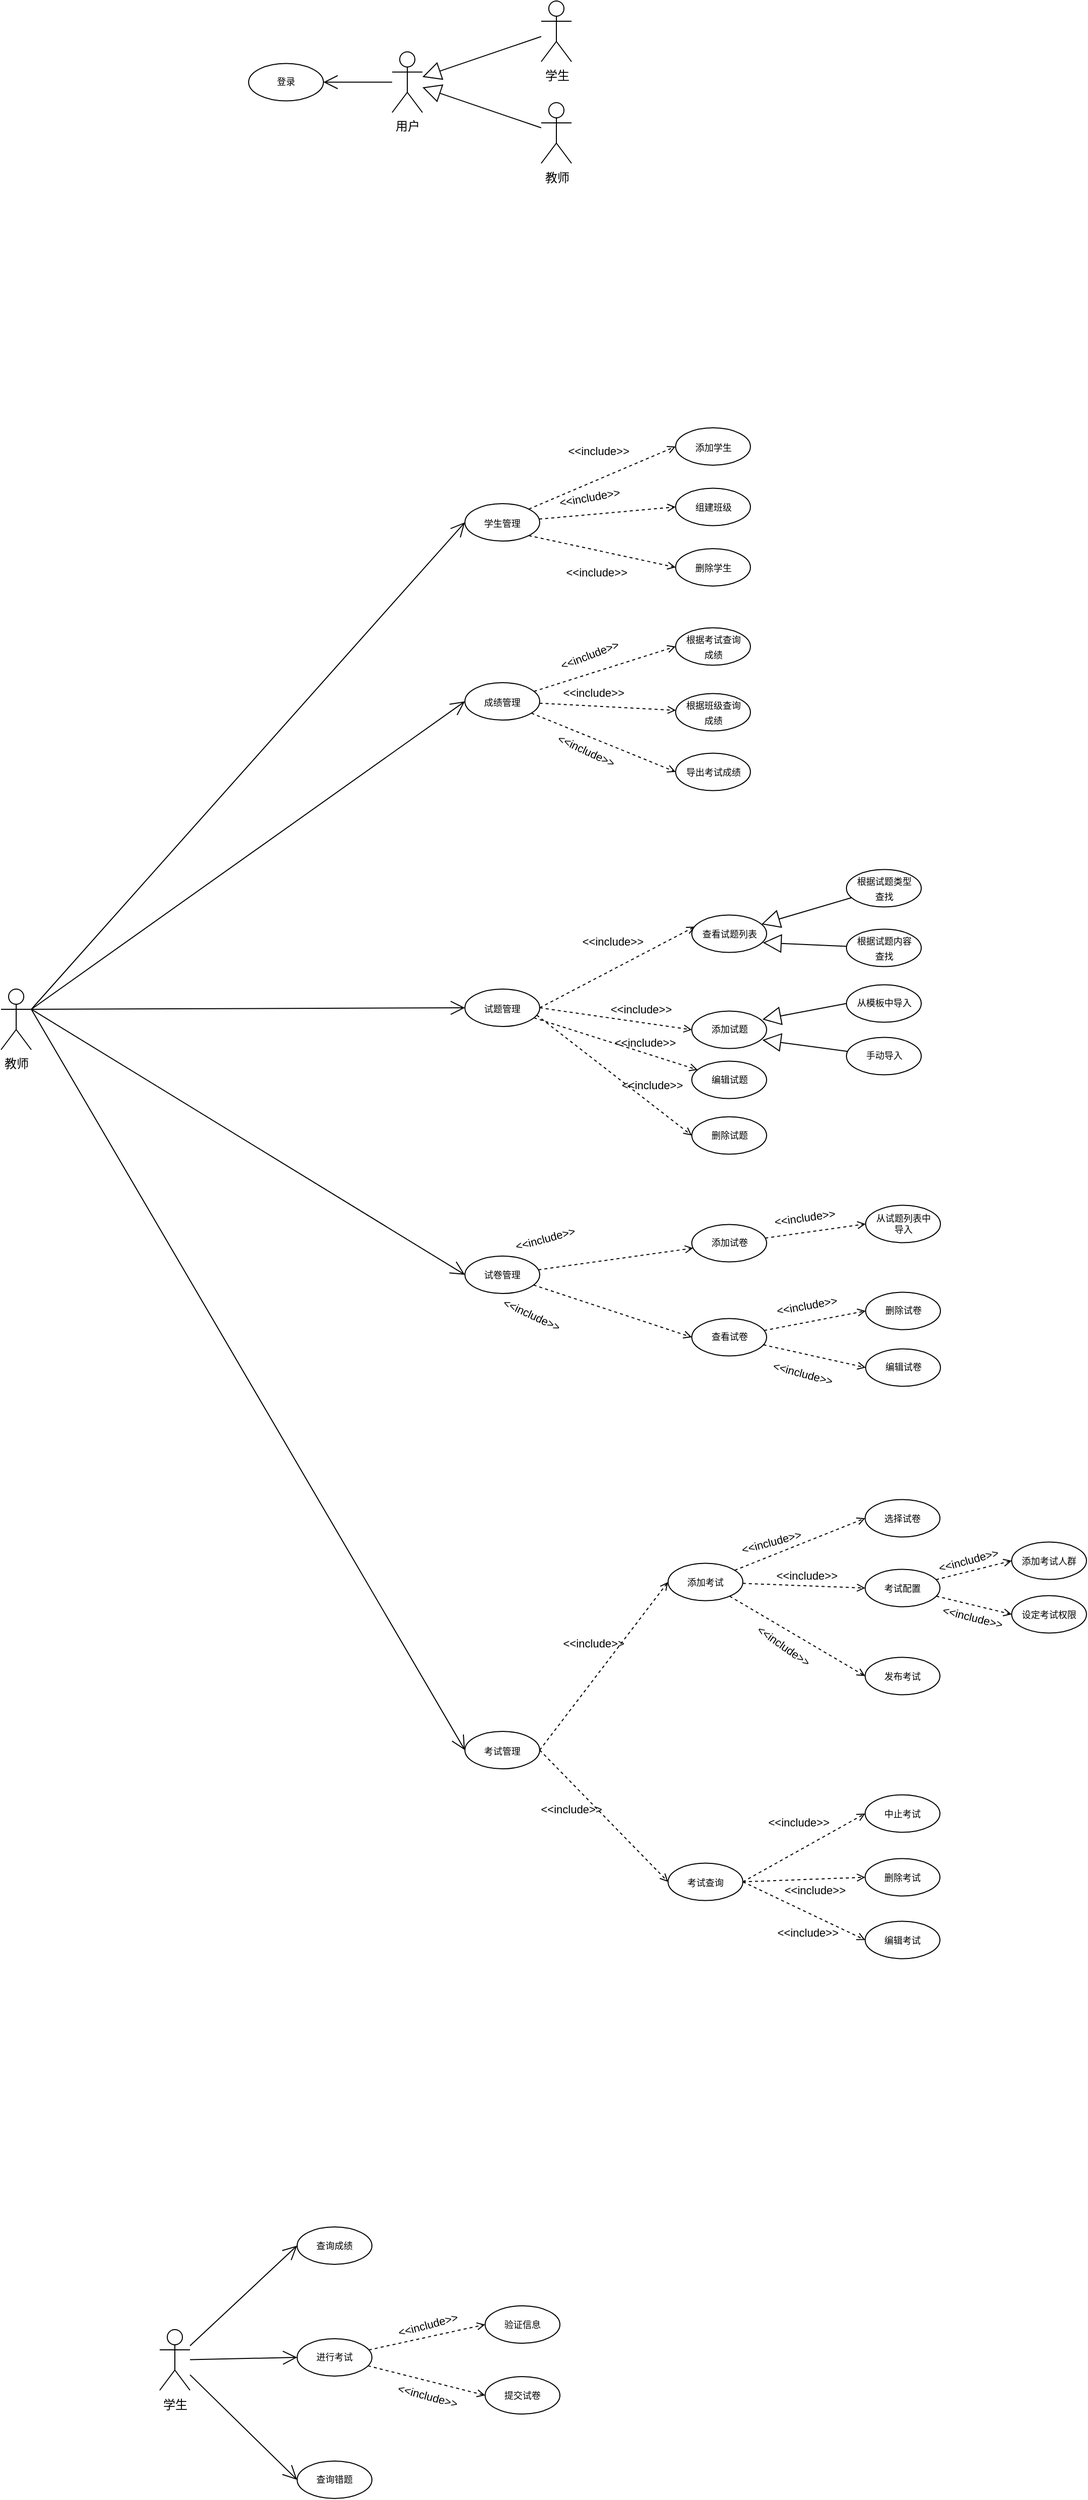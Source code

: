 <mxfile version="22.0.6" type="github">
  <diagram name="第 1 页" id="3lVjMvXGMsNSBRNJ-Gpm">
    <mxGraphModel dx="2740" dy="1375" grid="0" gridSize="10" guides="1" tooltips="1" connect="1" arrows="1" fold="1" page="0" pageScale="1" pageWidth="827" pageHeight="1169" math="0" shadow="0">
      <root>
        <mxCell id="0" />
        <mxCell id="1" parent="0" />
        <mxCell id="XecLKfTDn2Nf4i1a0BZ--1" value="学生" style="shape=umlActor;verticalLabelPosition=bottom;verticalAlign=top;html=1;" parent="1" vertex="1">
          <mxGeometry x="185.5" y="81" width="30" height="60" as="geometry" />
        </mxCell>
        <mxCell id="XSep4Ml_2Uc-vR1w3iuJ-2" style="rounded=0;orthogonalLoop=1;jettySize=auto;html=1;endArrow=open;endFill=1;endSize=12;" edge="1" parent="1" source="XecLKfTDn2Nf4i1a0BZ--3" target="XSep4Ml_2Uc-vR1w3iuJ-1">
          <mxGeometry relative="1" as="geometry" />
        </mxCell>
        <mxCell id="XecLKfTDn2Nf4i1a0BZ--3" value="用户" style="shape=umlActor;verticalLabelPosition=bottom;verticalAlign=top;html=1;" parent="1" vertex="1">
          <mxGeometry x="38" y="131.25" width="30" height="60" as="geometry" />
        </mxCell>
        <mxCell id="XecLKfTDn2Nf4i1a0BZ--4" value="教师" style="shape=umlActor;verticalLabelPosition=bottom;verticalAlign=top;html=1;" parent="1" vertex="1">
          <mxGeometry x="185.5" y="181.5" width="30" height="60" as="geometry" />
        </mxCell>
        <mxCell id="XSep4Ml_2Uc-vR1w3iuJ-48" style="edgeStyle=none;shape=connector;rounded=0;orthogonalLoop=1;jettySize=auto;html=1;entryX=0;entryY=0.5;entryDx=0;entryDy=0;labelBackgroundColor=default;strokeColor=default;align=center;verticalAlign=middle;fontFamily=Helvetica;fontSize=11;fontColor=default;endArrow=open;endFill=1;endSize=12;exitX=1;exitY=0.333;exitDx=0;exitDy=0;exitPerimeter=0;" edge="1" parent="1" source="XecLKfTDn2Nf4i1a0BZ--20" target="XSep4Ml_2Uc-vR1w3iuJ-47">
          <mxGeometry relative="1" as="geometry">
            <mxPoint x="-118" y="720" as="sourcePoint" />
          </mxGeometry>
        </mxCell>
        <mxCell id="XecLKfTDn2Nf4i1a0BZ--20" value="教师" style="shape=umlActor;verticalLabelPosition=bottom;verticalAlign=top;html=1;" parent="1" vertex="1">
          <mxGeometry x="-349" y="1058" width="30" height="60" as="geometry" />
        </mxCell>
        <mxCell id="XecLKfTDn2Nf4i1a0BZ--22" value="" style="endArrow=open;endFill=1;endSize=12;html=1;rounded=0;exitX=1;exitY=0.333;exitDx=0;exitDy=0;exitPerimeter=0;entryX=0;entryY=0.5;entryDx=0;entryDy=0;" parent="1" source="XecLKfTDn2Nf4i1a0BZ--20" target="XSep4Ml_2Uc-vR1w3iuJ-50" edge="1">
          <mxGeometry width="160" relative="1" as="geometry">
            <mxPoint x="78" y="589" as="sourcePoint" />
            <mxPoint x="110.0" y="465" as="targetPoint" />
          </mxGeometry>
        </mxCell>
        <mxCell id="XSep4Ml_2Uc-vR1w3iuJ-80" style="edgeStyle=none;shape=connector;rounded=0;orthogonalLoop=1;jettySize=auto;html=1;entryX=0;entryY=0.5;entryDx=0;entryDy=0;dashed=1;labelBackgroundColor=none;strokeColor=default;align=center;verticalAlign=bottom;fontFamily=Helvetica;fontSize=11;fontColor=default;endArrow=open;endFill=0;" edge="1" parent="1" source="XecLKfTDn2Nf4i1a0BZ--24" target="XSep4Ml_2Uc-vR1w3iuJ-35">
          <mxGeometry relative="1" as="geometry" />
        </mxCell>
        <mxCell id="XecLKfTDn2Nf4i1a0BZ--24" value="&lt;font style=&quot;font-size: 9px;&quot;&gt;学生管理&lt;/font&gt;" style="ellipse;whiteSpace=wrap;html=1;" parent="1" vertex="1">
          <mxGeometry x="110" y="578" width="74" height="37" as="geometry" />
        </mxCell>
        <mxCell id="XSep4Ml_2Uc-vR1w3iuJ-29" style="edgeStyle=none;shape=connector;rounded=0;orthogonalLoop=1;jettySize=auto;html=1;entryX=0;entryY=0.5;entryDx=0;entryDy=0;dashed=1;labelBackgroundColor=none;strokeColor=default;align=center;verticalAlign=bottom;fontFamily=Helvetica;fontSize=11;fontColor=default;endArrow=open;endFill=0;" edge="1" parent="1" source="XecLKfTDn2Nf4i1a0BZ--26" target="XecLKfTDn2Nf4i1a0BZ--45">
          <mxGeometry relative="1" as="geometry" />
        </mxCell>
        <mxCell id="XSep4Ml_2Uc-vR1w3iuJ-30" style="edgeStyle=none;shape=connector;rounded=0;orthogonalLoop=1;jettySize=auto;html=1;dashed=1;labelBackgroundColor=none;strokeColor=default;align=center;verticalAlign=bottom;fontFamily=Helvetica;fontSize=11;fontColor=default;endArrow=open;endFill=0;" edge="1" parent="1" source="XecLKfTDn2Nf4i1a0BZ--26" target="XecLKfTDn2Nf4i1a0BZ--46">
          <mxGeometry relative="1" as="geometry" />
        </mxCell>
        <mxCell id="XSep4Ml_2Uc-vR1w3iuJ-31" style="edgeStyle=none;shape=connector;rounded=0;orthogonalLoop=1;jettySize=auto;html=1;entryX=0;entryY=0.5;entryDx=0;entryDy=0;dashed=1;labelBackgroundColor=none;strokeColor=default;align=center;verticalAlign=bottom;fontFamily=Helvetica;fontSize=11;fontColor=default;endArrow=open;endFill=0;" edge="1" parent="1" source="XecLKfTDn2Nf4i1a0BZ--26" target="XecLKfTDn2Nf4i1a0BZ--49">
          <mxGeometry relative="1" as="geometry" />
        </mxCell>
        <mxCell id="XecLKfTDn2Nf4i1a0BZ--26" value="&lt;font style=&quot;font-size: 9px;&quot;&gt;成绩管理&lt;/font&gt;" style="ellipse;whiteSpace=wrap;html=1;" parent="1" vertex="1">
          <mxGeometry x="110" y="755" width="74" height="37" as="geometry" />
        </mxCell>
        <mxCell id="XecLKfTDn2Nf4i1a0BZ--27" value="&lt;font style=&quot;font-size: 9px;&quot;&gt;试题管理&lt;/font&gt;" style="ellipse;whiteSpace=wrap;html=1;" parent="1" vertex="1">
          <mxGeometry x="110" y="1058" width="74" height="37" as="geometry" />
        </mxCell>
        <mxCell id="XecLKfTDn2Nf4i1a0BZ--28" value="" style="endArrow=open;endFill=1;endSize=12;html=1;rounded=0;exitX=1;exitY=0.333;exitDx=0;exitDy=0;exitPerimeter=0;entryX=0;entryY=0.5;entryDx=0;entryDy=0;" parent="1" source="XecLKfTDn2Nf4i1a0BZ--20" target="XecLKfTDn2Nf4i1a0BZ--24" edge="1">
          <mxGeometry width="160" relative="1" as="geometry">
            <mxPoint x="36" y="582" as="sourcePoint" />
            <mxPoint x="124" y="552" as="targetPoint" />
          </mxGeometry>
        </mxCell>
        <mxCell id="XecLKfTDn2Nf4i1a0BZ--29" value="" style="endArrow=open;endFill=1;endSize=12;html=1;rounded=0;exitX=1;exitY=0.333;exitDx=0;exitDy=0;exitPerimeter=0;entryX=0;entryY=0.5;entryDx=0;entryDy=0;" parent="1" source="XecLKfTDn2Nf4i1a0BZ--20" target="XecLKfTDn2Nf4i1a0BZ--26" edge="1">
          <mxGeometry width="160" relative="1" as="geometry">
            <mxPoint x="36" y="582" as="sourcePoint" />
            <mxPoint x="124" y="607" as="targetPoint" />
          </mxGeometry>
        </mxCell>
        <mxCell id="XecLKfTDn2Nf4i1a0BZ--30" value="" style="endArrow=open;endFill=1;endSize=12;html=1;rounded=0;exitX=1;exitY=0.333;exitDx=0;exitDy=0;exitPerimeter=0;entryX=0;entryY=0.5;entryDx=0;entryDy=0;" parent="1" source="XecLKfTDn2Nf4i1a0BZ--20" target="XecLKfTDn2Nf4i1a0BZ--27" edge="1">
          <mxGeometry width="160" relative="1" as="geometry">
            <mxPoint x="36" y="582" as="sourcePoint" />
            <mxPoint x="124" y="662" as="targetPoint" />
          </mxGeometry>
        </mxCell>
        <mxCell id="XecLKfTDn2Nf4i1a0BZ--40" value="&lt;font style=&quot;font-size: 9px;&quot;&gt;添加学生&lt;/font&gt;" style="ellipse;whiteSpace=wrap;html=1;" parent="1" vertex="1">
          <mxGeometry x="318.5" y="503" width="74" height="37" as="geometry" />
        </mxCell>
        <mxCell id="XecLKfTDn2Nf4i1a0BZ--42" value="&lt;font style=&quot;font-size: 9px;&quot;&gt;删除学生&lt;/font&gt;" style="ellipse;whiteSpace=wrap;html=1;" parent="1" vertex="1">
          <mxGeometry x="318.5" y="622.5" width="74" height="37" as="geometry" />
        </mxCell>
        <mxCell id="XecLKfTDn2Nf4i1a0BZ--45" value="&lt;font style=&quot;font-size: 9px;&quot;&gt;根据考试查询&lt;br&gt;成绩&lt;/font&gt;" style="ellipse;whiteSpace=wrap;html=1;" parent="1" vertex="1">
          <mxGeometry x="318.5" y="700.75" width="74" height="37" as="geometry" />
        </mxCell>
        <mxCell id="XecLKfTDn2Nf4i1a0BZ--46" value="&lt;font style=&quot;font-size: 9px;&quot;&gt;根据班级查询&lt;br&gt;成绩&lt;/font&gt;" style="ellipse;whiteSpace=wrap;html=1;" parent="1" vertex="1">
          <mxGeometry x="318.5" y="765.75" width="74" height="37" as="geometry" />
        </mxCell>
        <mxCell id="XecLKfTDn2Nf4i1a0BZ--49" value="&lt;font style=&quot;font-size: 9px;&quot;&gt;导出考试成绩&lt;/font&gt;" style="ellipse;whiteSpace=wrap;html=1;" parent="1" vertex="1">
          <mxGeometry x="318.5" y="824.75" width="74" height="37" as="geometry" />
        </mxCell>
        <mxCell id="XecLKfTDn2Nf4i1a0BZ--54" style="edgeStyle=orthogonalEdgeStyle;rounded=0;orthogonalLoop=1;jettySize=auto;html=1;exitX=0.5;exitY=1;exitDx=0;exitDy=0;" parent="1" edge="1">
          <mxGeometry relative="1" as="geometry">
            <mxPoint x="388.5" y="962.25" as="sourcePoint" />
            <mxPoint x="388.5" y="962.25" as="targetPoint" />
          </mxGeometry>
        </mxCell>
        <mxCell id="XecLKfTDn2Nf4i1a0BZ--55" value="&lt;font style=&quot;font-size: 9px;&quot;&gt;查看试题列表&lt;/font&gt;" style="ellipse;whiteSpace=wrap;html=1;" parent="1" vertex="1">
          <mxGeometry x="334.5" y="984.75" width="74" height="37" as="geometry" />
        </mxCell>
        <mxCell id="XecLKfTDn2Nf4i1a0BZ--56" value="&lt;font style=&quot;font-size: 9px;&quot;&gt;添加试题&lt;/font&gt;" style="ellipse;whiteSpace=wrap;html=1;fontSize=9;" parent="1" vertex="1">
          <mxGeometry x="334.5" y="1079.75" width="74" height="37" as="geometry" />
        </mxCell>
        <mxCell id="XecLKfTDn2Nf4i1a0BZ--67" value="编辑试题" style="ellipse;whiteSpace=wrap;html=1;fontSize=9;" parent="1" vertex="1">
          <mxGeometry x="334.5" y="1129.25" width="74" height="37" as="geometry" />
        </mxCell>
        <mxCell id="XecLKfTDn2Nf4i1a0BZ--71" style="rounded=0;orthogonalLoop=1;jettySize=auto;html=1;entryX=0.944;entryY=0.223;entryDx=0;entryDy=0;strokeColor=default;endArrow=block;endSize=16;endFill=0;exitX=0;exitY=0.5;exitDx=0;exitDy=0;entryPerimeter=0;" parent="1" source="XecLKfTDn2Nf4i1a0BZ--69" target="XecLKfTDn2Nf4i1a0BZ--56" edge="1">
          <mxGeometry relative="1" as="geometry">
            <mxPoint x="504.5" y="1071.75" as="sourcePoint" />
          </mxGeometry>
        </mxCell>
        <mxCell id="XecLKfTDn2Nf4i1a0BZ--69" value="&lt;font style=&quot;font-size: 9px;&quot;&gt;从模板中导入&lt;br&gt;&lt;/font&gt;" style="ellipse;whiteSpace=wrap;html=1;fontSize=9;" parent="1" vertex="1">
          <mxGeometry x="487.5" y="1053.75" width="74" height="37" as="geometry" />
        </mxCell>
        <mxCell id="XecLKfTDn2Nf4i1a0BZ--72" style="rounded=0;orthogonalLoop=1;jettySize=auto;html=1;entryX=0.944;entryY=0.772;entryDx=0;entryDy=0;endArrow=block;endSize=16;endFill=0;entryPerimeter=0;" parent="1" source="XecLKfTDn2Nf4i1a0BZ--70" target="XecLKfTDn2Nf4i1a0BZ--56" edge="1">
          <mxGeometry relative="1" as="geometry" />
        </mxCell>
        <mxCell id="XecLKfTDn2Nf4i1a0BZ--70" value="&lt;font style=&quot;font-size: 9px;&quot;&gt;手动导入&lt;br&gt;&lt;/font&gt;" style="ellipse;whiteSpace=wrap;html=1;fontSize=9;" parent="1" vertex="1">
          <mxGeometry x="487.5" y="1105.75" width="74" height="37" as="geometry" />
        </mxCell>
        <mxCell id="XecLKfTDn2Nf4i1a0BZ--76" value="删除试题" style="ellipse;whiteSpace=wrap;html=1;fontSize=9;" parent="1" vertex="1">
          <mxGeometry x="334.5" y="1184.25" width="74" height="37" as="geometry" />
        </mxCell>
        <mxCell id="XecLKfTDn2Nf4i1a0BZ--84" style="edgeStyle=none;shape=connector;rounded=0;orthogonalLoop=1;jettySize=auto;html=1;entryX=0;entryY=0.5;entryDx=0;entryDy=0;labelBackgroundColor=default;strokeColor=default;align=center;verticalAlign=middle;fontFamily=Helvetica;fontSize=11;fontColor=default;endArrow=open;endFill=1;endSize=12;" parent="1" source="XecLKfTDn2Nf4i1a0BZ--80" target="XecLKfTDn2Nf4i1a0BZ--81" edge="1">
          <mxGeometry relative="1" as="geometry">
            <mxPoint x="-56.0" y="2275" as="targetPoint" />
          </mxGeometry>
        </mxCell>
        <mxCell id="XecLKfTDn2Nf4i1a0BZ--85" style="edgeStyle=none;shape=connector;rounded=0;orthogonalLoop=1;jettySize=auto;html=1;entryX=0;entryY=0.5;entryDx=0;entryDy=0;labelBackgroundColor=default;strokeColor=default;align=center;verticalAlign=middle;fontFamily=Helvetica;fontSize=11;fontColor=default;endArrow=open;endFill=1;endSize=12;" parent="1" source="XecLKfTDn2Nf4i1a0BZ--80" target="XecLKfTDn2Nf4i1a0BZ--82" edge="1">
          <mxGeometry relative="1" as="geometry" />
        </mxCell>
        <mxCell id="XecLKfTDn2Nf4i1a0BZ--86" style="edgeStyle=none;shape=connector;rounded=0;orthogonalLoop=1;jettySize=auto;html=1;entryX=0;entryY=0.5;entryDx=0;entryDy=0;labelBackgroundColor=default;strokeColor=default;align=center;verticalAlign=middle;fontFamily=Helvetica;fontSize=11;fontColor=default;endArrow=open;endFill=1;endSize=12;" parent="1" source="XecLKfTDn2Nf4i1a0BZ--80" target="XecLKfTDn2Nf4i1a0BZ--83" edge="1">
          <mxGeometry relative="1" as="geometry" />
        </mxCell>
        <mxCell id="XecLKfTDn2Nf4i1a0BZ--80" value="学生" style="shape=umlActor;verticalLabelPosition=bottom;verticalAlign=top;html=1;" parent="1" vertex="1">
          <mxGeometry x="-192" y="2383.5" width="30" height="60" as="geometry" />
        </mxCell>
        <mxCell id="XecLKfTDn2Nf4i1a0BZ--81" value="查询成绩" style="ellipse;whiteSpace=wrap;html=1;fontSize=9;" parent="1" vertex="1">
          <mxGeometry x="-56" y="2282" width="74" height="37" as="geometry" />
        </mxCell>
        <mxCell id="XSep4Ml_2Uc-vR1w3iuJ-20" style="edgeStyle=none;shape=connector;rounded=0;orthogonalLoop=1;jettySize=auto;html=1;entryX=0;entryY=0.5;entryDx=0;entryDy=0;dashed=1;labelBackgroundColor=none;strokeColor=default;align=center;verticalAlign=bottom;fontFamily=Helvetica;fontSize=11;fontColor=default;endArrow=open;endFill=0;" edge="1" parent="1" source="XecLKfTDn2Nf4i1a0BZ--82" target="XSep4Ml_2Uc-vR1w3iuJ-19">
          <mxGeometry relative="1" as="geometry" />
        </mxCell>
        <mxCell id="XSep4Ml_2Uc-vR1w3iuJ-23" style="edgeStyle=none;shape=connector;rounded=0;orthogonalLoop=1;jettySize=auto;html=1;entryX=0;entryY=0.5;entryDx=0;entryDy=0;dashed=1;labelBackgroundColor=none;strokeColor=default;align=center;verticalAlign=bottom;fontFamily=Helvetica;fontSize=11;fontColor=default;endArrow=open;endFill=0;" edge="1" parent="1" source="XecLKfTDn2Nf4i1a0BZ--82" target="XSep4Ml_2Uc-vR1w3iuJ-22">
          <mxGeometry relative="1" as="geometry" />
        </mxCell>
        <mxCell id="XecLKfTDn2Nf4i1a0BZ--82" value="进行考试" style="ellipse;whiteSpace=wrap;html=1;fontSize=9;" parent="1" vertex="1">
          <mxGeometry x="-56" y="2392.5" width="74" height="37" as="geometry" />
        </mxCell>
        <mxCell id="XecLKfTDn2Nf4i1a0BZ--83" value="查询错题" style="ellipse;whiteSpace=wrap;html=1;fontSize=9;" parent="1" vertex="1">
          <mxGeometry x="-56" y="2513.5" width="74" height="37" as="geometry" />
        </mxCell>
        <mxCell id="XSep4Ml_2Uc-vR1w3iuJ-1" value="登录" style="ellipse;whiteSpace=wrap;html=1;fontSize=9;" vertex="1" parent="1">
          <mxGeometry x="-104" y="142.75" width="74" height="37" as="geometry" />
        </mxCell>
        <mxCell id="XSep4Ml_2Uc-vR1w3iuJ-10" value="&amp;lt;&amp;lt;include&amp;gt;&amp;gt;" style="html=1;verticalAlign=bottom;labelBackgroundColor=none;endArrow=open;endFill=0;dashed=1;rounded=0;exitX=1;exitY=0;exitDx=0;exitDy=0;entryX=0;entryY=0.5;entryDx=0;entryDy=0;" edge="1" parent="1" source="XecLKfTDn2Nf4i1a0BZ--24" target="XecLKfTDn2Nf4i1a0BZ--40">
          <mxGeometry x="0.044" y="17" width="160" relative="1" as="geometry">
            <mxPoint x="194" y="475" as="sourcePoint" />
            <mxPoint x="290" y="442" as="targetPoint" />
            <mxPoint as="offset" />
          </mxGeometry>
        </mxCell>
        <mxCell id="XSep4Ml_2Uc-vR1w3iuJ-11" value="&amp;lt;&amp;lt;include&amp;gt;&amp;gt;" style="html=1;verticalAlign=bottom;labelBackgroundColor=none;endArrow=open;endFill=0;dashed=1;rounded=0;entryX=0;entryY=0.5;entryDx=0;entryDy=0;exitX=1;exitY=1;exitDx=0;exitDy=0;" edge="1" parent="1" source="XecLKfTDn2Nf4i1a0BZ--24" target="XecLKfTDn2Nf4i1a0BZ--42">
          <mxGeometry x="0.004" y="-30" width="160" relative="1" as="geometry">
            <mxPoint x="176" y="602" as="sourcePoint" />
            <mxPoint x="288" y="571" as="targetPoint" />
            <mxPoint as="offset" />
          </mxGeometry>
        </mxCell>
        <mxCell id="XSep4Ml_2Uc-vR1w3iuJ-15" value="&amp;lt;&amp;lt;include&amp;gt;&amp;gt;" style="html=1;verticalAlign=bottom;labelBackgroundColor=none;endArrow=open;endFill=0;dashed=1;rounded=0;exitX=1;exitY=0.5;exitDx=0;exitDy=0;entryX=0.041;entryY=0.312;entryDx=0;entryDy=0;entryPerimeter=0;" edge="1" parent="1" source="XecLKfTDn2Nf4i1a0BZ--27" target="XecLKfTDn2Nf4i1a0BZ--55">
          <mxGeometry x="0.044" y="17" width="160" relative="1" as="geometry">
            <mxPoint x="182" y="681" as="sourcePoint" />
            <mxPoint x="286" y="658" as="targetPoint" />
            <mxPoint as="offset" />
          </mxGeometry>
        </mxCell>
        <mxCell id="XSep4Ml_2Uc-vR1w3iuJ-16" value="&amp;lt;&amp;lt;include&amp;gt;&amp;gt;" style="html=1;verticalAlign=bottom;labelBackgroundColor=none;endArrow=open;endFill=0;dashed=1;rounded=0;entryX=0;entryY=0.5;entryDx=0;entryDy=0;exitX=1;exitY=0.5;exitDx=0;exitDy=0;" edge="1" parent="1" source="XecLKfTDn2Nf4i1a0BZ--27" target="XecLKfTDn2Nf4i1a0BZ--56">
          <mxGeometry x="0.319" y="4" width="160" relative="1" as="geometry">
            <mxPoint x="148" y="1071" as="sourcePoint" />
            <mxPoint x="291" y="995" as="targetPoint" />
            <mxPoint as="offset" />
          </mxGeometry>
        </mxCell>
        <mxCell id="XSep4Ml_2Uc-vR1w3iuJ-17" value="&amp;lt;&amp;lt;include&amp;gt;&amp;gt;" style="html=1;verticalAlign=bottom;labelBackgroundColor=none;endArrow=open;endFill=0;dashed=1;rounded=0;" edge="1" parent="1" source="XecLKfTDn2Nf4i1a0BZ--27" target="XecLKfTDn2Nf4i1a0BZ--67">
          <mxGeometry x="0.347" y="1" width="160" relative="1" as="geometry">
            <mxPoint x="164" y="1087" as="sourcePoint" />
            <mxPoint x="288" y="1061" as="targetPoint" />
            <mxPoint as="offset" />
          </mxGeometry>
        </mxCell>
        <mxCell id="XSep4Ml_2Uc-vR1w3iuJ-18" value="&amp;lt;&amp;lt;include&amp;gt;&amp;gt;" style="html=1;verticalAlign=bottom;labelBackgroundColor=none;endArrow=open;endFill=0;dashed=1;rounded=0;exitX=0.96;exitY=0.695;exitDx=0;exitDy=0;exitPerimeter=0;entryX=0;entryY=0.5;entryDx=0;entryDy=0;" edge="1" parent="1" source="XecLKfTDn2Nf4i1a0BZ--27" target="XecLKfTDn2Nf4i1a0BZ--76">
          <mxGeometry x="0.418" y="8" width="160" relative="1" as="geometry">
            <mxPoint x="163" y="1091" as="sourcePoint" />
            <mxPoint x="289" y="1106" as="targetPoint" />
            <mxPoint as="offset" />
          </mxGeometry>
        </mxCell>
        <mxCell id="XSep4Ml_2Uc-vR1w3iuJ-19" value="验证信息" style="ellipse;whiteSpace=wrap;html=1;fontSize=9;" vertex="1" parent="1">
          <mxGeometry x="130" y="2360" width="74" height="37" as="geometry" />
        </mxCell>
        <mxCell id="XSep4Ml_2Uc-vR1w3iuJ-21" value="&amp;lt;&amp;lt;include&amp;gt;&amp;gt;" style="text;html=1;align=center;verticalAlign=middle;resizable=0;points=[[0.56,0.88,0,0,0]];autosize=1;strokeColor=none;fillColor=none;fontSize=11;fontFamily=Helvetica;fontColor=default;rotation=-15;" vertex="1" parent="1">
          <mxGeometry x="33" y="2366" width="79" height="25" as="geometry" />
        </mxCell>
        <mxCell id="XSep4Ml_2Uc-vR1w3iuJ-22" value="提交试卷" style="ellipse;whiteSpace=wrap;html=1;fontSize=9;" vertex="1" parent="1">
          <mxGeometry x="130" y="2430" width="74" height="37" as="geometry" />
        </mxCell>
        <mxCell id="XSep4Ml_2Uc-vR1w3iuJ-24" value="&amp;lt;&amp;lt;include&amp;gt;&amp;gt;" style="text;html=1;align=center;verticalAlign=middle;resizable=0;points=[[0.56,0.88,0,0,0]];autosize=1;strokeColor=none;fillColor=none;fontSize=11;fontFamily=Helvetica;fontColor=default;rotation=15;" vertex="1" parent="1">
          <mxGeometry x="33" y="2436" width="79" height="25" as="geometry" />
        </mxCell>
        <mxCell id="XSep4Ml_2Uc-vR1w3iuJ-25" value="" style="endArrow=block;endSize=16;endFill=0;html=1;rounded=0;" edge="1" parent="1" source="XecLKfTDn2Nf4i1a0BZ--1" target="XecLKfTDn2Nf4i1a0BZ--3">
          <mxGeometry width="160" relative="1" as="geometry">
            <mxPoint x="166" y="93.25" as="sourcePoint" />
            <mxPoint x="178" y="213.25" as="targetPoint" />
          </mxGeometry>
        </mxCell>
        <mxCell id="XSep4Ml_2Uc-vR1w3iuJ-26" value="" style="endArrow=block;endSize=16;endFill=0;html=1;rounded=0;" edge="1" parent="1" source="XecLKfTDn2Nf4i1a0BZ--4" target="XecLKfTDn2Nf4i1a0BZ--3">
          <mxGeometry width="160" relative="1" as="geometry">
            <mxPoint x="199" y="124.25" as="sourcePoint" />
            <mxPoint x="78" y="166.25" as="targetPoint" />
          </mxGeometry>
        </mxCell>
        <mxCell id="XSep4Ml_2Uc-vR1w3iuJ-32" value="&amp;lt;&amp;lt;include&amp;gt;&amp;gt;" style="text;html=1;align=center;verticalAlign=middle;resizable=0;points=[[0.56,0.88,0,0,0]];autosize=1;strokeColor=none;fillColor=none;fontSize=11;fontFamily=Helvetica;fontColor=default;rotation=339;" vertex="1" parent="1">
          <mxGeometry x="193" y="715" width="79" height="25" as="geometry" />
        </mxCell>
        <mxCell id="XSep4Ml_2Uc-vR1w3iuJ-33" value="&amp;lt;&amp;lt;include&amp;gt;&amp;gt;" style="text;html=1;align=center;verticalAlign=middle;resizable=0;points=[[0.56,0.88,0,0,0]];autosize=1;strokeColor=none;fillColor=none;fontSize=11;fontFamily=Helvetica;fontColor=default;rotation=0;" vertex="1" parent="1">
          <mxGeometry x="197" y="752" width="79" height="25" as="geometry" />
        </mxCell>
        <mxCell id="XSep4Ml_2Uc-vR1w3iuJ-34" value="&amp;lt;&amp;lt;include&amp;gt;&amp;gt;" style="text;html=1;align=center;verticalAlign=middle;resizable=0;points=[[0.56,0.88,0,0,0]];autosize=1;strokeColor=none;fillColor=none;fontSize=11;fontFamily=Helvetica;fontColor=default;rotation=25;" vertex="1" parent="1">
          <mxGeometry x="190" y="809" width="79" height="25" as="geometry" />
        </mxCell>
        <mxCell id="XSep4Ml_2Uc-vR1w3iuJ-35" value="&lt;font style=&quot;font-size: 9px;&quot;&gt;组建班级&lt;/font&gt;" style="ellipse;whiteSpace=wrap;html=1;" vertex="1" parent="1">
          <mxGeometry x="318.5" y="562.75" width="74" height="37" as="geometry" />
        </mxCell>
        <mxCell id="XSep4Ml_2Uc-vR1w3iuJ-64" value="" style="edgeStyle=none;shape=connector;rounded=0;orthogonalLoop=1;jettySize=auto;html=1;dashed=1;labelBackgroundColor=none;strokeColor=default;align=center;verticalAlign=bottom;fontFamily=Helvetica;fontSize=11;fontColor=default;endArrow=open;endFill=0;" edge="1" parent="1" source="XSep4Ml_2Uc-vR1w3iuJ-47" target="XSep4Ml_2Uc-vR1w3iuJ-63">
          <mxGeometry relative="1" as="geometry" />
        </mxCell>
        <mxCell id="XSep4Ml_2Uc-vR1w3iuJ-67" style="edgeStyle=none;shape=connector;rounded=0;orthogonalLoop=1;jettySize=auto;html=1;entryX=0;entryY=0.5;entryDx=0;entryDy=0;dashed=1;labelBackgroundColor=none;strokeColor=default;align=center;verticalAlign=bottom;fontFamily=Helvetica;fontSize=11;fontColor=default;endArrow=open;endFill=0;" edge="1" parent="1" source="XSep4Ml_2Uc-vR1w3iuJ-47" target="XSep4Ml_2Uc-vR1w3iuJ-66">
          <mxGeometry relative="1" as="geometry" />
        </mxCell>
        <mxCell id="XSep4Ml_2Uc-vR1w3iuJ-47" value="试卷管理" style="ellipse;whiteSpace=wrap;html=1;fontSize=9;" vertex="1" parent="1">
          <mxGeometry x="110" y="1322" width="74" height="37" as="geometry" />
        </mxCell>
        <mxCell id="XSep4Ml_2Uc-vR1w3iuJ-50" value="&lt;font style=&quot;font-size: 9px;&quot;&gt;考试管理&lt;/font&gt;" style="ellipse;whiteSpace=wrap;html=1;" vertex="1" parent="1">
          <mxGeometry x="110" y="1792" width="74" height="37" as="geometry" />
        </mxCell>
        <mxCell id="XSep4Ml_2Uc-vR1w3iuJ-51" style="edgeStyle=none;shape=connector;rounded=0;orthogonalLoop=1;jettySize=auto;html=1;entryX=0;entryY=0.5;entryDx=0;entryDy=0;dashed=1;labelBackgroundColor=none;strokeColor=default;align=center;verticalAlign=bottom;fontFamily=Helvetica;fontSize=11;fontColor=default;endArrow=open;endFill=0;" edge="1" parent="1" source="XSep4Ml_2Uc-vR1w3iuJ-52" target="XSep4Ml_2Uc-vR1w3iuJ-62">
          <mxGeometry relative="1" as="geometry" />
        </mxCell>
        <mxCell id="XSep4Ml_2Uc-vR1w3iuJ-92" style="edgeStyle=none;shape=connector;rounded=0;orthogonalLoop=1;jettySize=auto;html=1;entryX=0;entryY=0.5;entryDx=0;entryDy=0;dashed=1;labelBackgroundColor=none;strokeColor=default;align=center;verticalAlign=bottom;fontFamily=Helvetica;fontSize=11;fontColor=default;endArrow=open;endFill=0;" edge="1" parent="1" source="XSep4Ml_2Uc-vR1w3iuJ-52" target="XSep4Ml_2Uc-vR1w3iuJ-91">
          <mxGeometry relative="1" as="geometry" />
        </mxCell>
        <mxCell id="XSep4Ml_2Uc-vR1w3iuJ-106" style="edgeStyle=none;shape=connector;rounded=0;orthogonalLoop=1;jettySize=auto;html=1;entryX=0;entryY=0.5;entryDx=0;entryDy=0;dashed=1;labelBackgroundColor=none;strokeColor=default;align=center;verticalAlign=bottom;fontFamily=Helvetica;fontSize=11;fontColor=default;endArrow=open;endFill=0;" edge="1" parent="1" source="XSep4Ml_2Uc-vR1w3iuJ-52" target="XSep4Ml_2Uc-vR1w3iuJ-105">
          <mxGeometry relative="1" as="geometry" />
        </mxCell>
        <mxCell id="XSep4Ml_2Uc-vR1w3iuJ-52" value="&lt;font style=&quot;font-size: 9px;&quot;&gt;添加考试&lt;/font&gt;" style="ellipse;whiteSpace=wrap;html=1;" vertex="1" parent="1">
          <mxGeometry x="311" y="1625.75" width="74" height="37" as="geometry" />
        </mxCell>
        <mxCell id="XSep4Ml_2Uc-vR1w3iuJ-53" value="&lt;font style=&quot;font-size: 9px;&quot;&gt;考试查询&lt;/font&gt;" style="ellipse;whiteSpace=wrap;html=1;" vertex="1" parent="1">
          <mxGeometry x="311" y="1922.25" width="74" height="37" as="geometry" />
        </mxCell>
        <mxCell id="XSep4Ml_2Uc-vR1w3iuJ-54" value="&lt;font style=&quot;font-size: 9px;&quot;&gt;删除考试&lt;/font&gt;" style="ellipse;whiteSpace=wrap;html=1;" vertex="1" parent="1">
          <mxGeometry x="506" y="1917.75" width="74" height="37" as="geometry" />
        </mxCell>
        <mxCell id="XSep4Ml_2Uc-vR1w3iuJ-55" value="&lt;font style=&quot;font-size: 9px;&quot;&gt;中止考试&lt;/font&gt;" style="ellipse;whiteSpace=wrap;html=1;" vertex="1" parent="1">
          <mxGeometry x="506" y="1854.75" width="74" height="37" as="geometry" />
        </mxCell>
        <mxCell id="XSep4Ml_2Uc-vR1w3iuJ-56" value="&amp;lt;&amp;lt;include&amp;gt;&amp;gt;" style="html=1;verticalAlign=bottom;labelBackgroundColor=none;endArrow=open;endFill=0;dashed=1;rounded=0;exitX=1;exitY=0.5;exitDx=0;exitDy=0;entryX=0;entryY=0.5;entryDx=0;entryDy=0;" edge="1" parent="1" source="XSep4Ml_2Uc-vR1w3iuJ-53" target="XSep4Ml_2Uc-vR1w3iuJ-55">
          <mxGeometry x="0.044" y="17" width="160" relative="1" as="geometry">
            <mxPoint x="215" y="1915.75" as="sourcePoint" />
            <mxPoint x="321" y="1950.75" as="targetPoint" />
            <mxPoint as="offset" />
          </mxGeometry>
        </mxCell>
        <mxCell id="XSep4Ml_2Uc-vR1w3iuJ-57" value="&amp;lt;&amp;lt;include&amp;gt;&amp;gt;" style="html=1;verticalAlign=bottom;labelBackgroundColor=none;endArrow=open;endFill=0;dashed=1;rounded=0;exitX=1;exitY=0.5;exitDx=0;exitDy=0;entryX=0;entryY=0.5;entryDx=0;entryDy=0;" edge="1" parent="1" source="XSep4Ml_2Uc-vR1w3iuJ-53" target="XSep4Ml_2Uc-vR1w3iuJ-54">
          <mxGeometry x="0.162" y="-20" width="160" relative="1" as="geometry">
            <mxPoint x="395" y="1950.75" as="sourcePoint" />
            <mxPoint x="448" y="1901.75" as="targetPoint" />
            <mxPoint as="offset" />
          </mxGeometry>
        </mxCell>
        <mxCell id="XSep4Ml_2Uc-vR1w3iuJ-58" value="&lt;font style=&quot;font-size: 9px;&quot;&gt;编辑考试&lt;/font&gt;" style="ellipse;whiteSpace=wrap;html=1;" vertex="1" parent="1">
          <mxGeometry x="506" y="1979.75" width="74" height="37" as="geometry" />
        </mxCell>
        <mxCell id="XSep4Ml_2Uc-vR1w3iuJ-59" value="&amp;lt;&amp;lt;include&amp;gt;&amp;gt;" style="html=1;verticalAlign=bottom;labelBackgroundColor=none;endArrow=open;endFill=0;dashed=1;rounded=0;exitX=1;exitY=0.5;exitDx=0;exitDy=0;entryX=0;entryY=0.5;entryDx=0;entryDy=0;" edge="1" parent="1" source="XSep4Ml_2Uc-vR1w3iuJ-53" target="XSep4Ml_2Uc-vR1w3iuJ-58">
          <mxGeometry x="0.249" y="-26" width="160" relative="1" as="geometry">
            <mxPoint x="395" y="1950.75" as="sourcePoint" />
            <mxPoint x="478" y="1940.75" as="targetPoint" />
            <mxPoint as="offset" />
          </mxGeometry>
        </mxCell>
        <mxCell id="XSep4Ml_2Uc-vR1w3iuJ-60" value="&amp;lt;&amp;lt;include&amp;gt;&amp;gt;" style="html=1;verticalAlign=bottom;labelBackgroundColor=none;endArrow=open;endFill=0;dashed=1;rounded=0;exitX=1;exitY=0.5;exitDx=0;exitDy=0;entryX=0;entryY=0.5;entryDx=0;entryDy=0;" edge="1" parent="1" source="XSep4Ml_2Uc-vR1w3iuJ-50" target="XSep4Ml_2Uc-vR1w3iuJ-52">
          <mxGeometry x="0.044" y="17" width="160" relative="1" as="geometry">
            <mxPoint x="334" y="1766" as="sourcePoint" />
            <mxPoint x="465" y="1701" as="targetPoint" />
            <mxPoint as="offset" />
          </mxGeometry>
        </mxCell>
        <mxCell id="XSep4Ml_2Uc-vR1w3iuJ-61" value="&amp;lt;&amp;lt;include&amp;gt;&amp;gt;" style="html=1;verticalAlign=bottom;labelBackgroundColor=none;endArrow=open;endFill=0;dashed=1;rounded=0;entryX=0;entryY=0.5;entryDx=0;entryDy=0;exitX=1;exitY=0.5;exitDx=0;exitDy=0;" edge="1" parent="1" source="XSep4Ml_2Uc-vR1w3iuJ-50" target="XSep4Ml_2Uc-vR1w3iuJ-53">
          <mxGeometry x="-0.229" y="-25" width="160" relative="1" as="geometry">
            <mxPoint x="164" y="1731" as="sourcePoint" />
            <mxPoint x="260" y="1698" as="targetPoint" />
            <mxPoint as="offset" />
          </mxGeometry>
        </mxCell>
        <mxCell id="XSep4Ml_2Uc-vR1w3iuJ-62" value="&lt;font style=&quot;font-size: 9px;&quot;&gt;选择试卷&lt;/font&gt;" style="ellipse;whiteSpace=wrap;html=1;" vertex="1" parent="1">
          <mxGeometry x="506" y="1562.75" width="74" height="37" as="geometry" />
        </mxCell>
        <mxCell id="XSep4Ml_2Uc-vR1w3iuJ-83" style="edgeStyle=none;shape=connector;rounded=0;orthogonalLoop=1;jettySize=auto;html=1;entryX=0;entryY=0.5;entryDx=0;entryDy=0;dashed=1;labelBackgroundColor=none;strokeColor=default;align=center;verticalAlign=bottom;fontFamily=Helvetica;fontSize=11;fontColor=default;endArrow=open;endFill=0;" edge="1" parent="1" source="XSep4Ml_2Uc-vR1w3iuJ-63" target="XSep4Ml_2Uc-vR1w3iuJ-82">
          <mxGeometry relative="1" as="geometry" />
        </mxCell>
        <mxCell id="XSep4Ml_2Uc-vR1w3iuJ-63" value="添加试卷" style="ellipse;whiteSpace=wrap;html=1;fontSize=9;" vertex="1" parent="1">
          <mxGeometry x="334.5" y="1290.75" width="74" height="37" as="geometry" />
        </mxCell>
        <mxCell id="XSep4Ml_2Uc-vR1w3iuJ-65" style="edgeStyle=none;shape=connector;rounded=0;orthogonalLoop=1;jettySize=auto;html=1;exitX=0;exitY=0;exitDx=0;exitDy=0;dashed=1;labelBackgroundColor=none;strokeColor=default;align=center;verticalAlign=bottom;fontFamily=Helvetica;fontSize=11;fontColor=default;endArrow=open;endFill=0;" edge="1" parent="1" source="XSep4Ml_2Uc-vR1w3iuJ-63" target="XSep4Ml_2Uc-vR1w3iuJ-63">
          <mxGeometry relative="1" as="geometry" />
        </mxCell>
        <mxCell id="XSep4Ml_2Uc-vR1w3iuJ-73" style="edgeStyle=none;shape=connector;rounded=0;orthogonalLoop=1;jettySize=auto;html=1;entryX=0;entryY=0.5;entryDx=0;entryDy=0;dashed=1;labelBackgroundColor=none;strokeColor=default;align=center;verticalAlign=bottom;fontFamily=Helvetica;fontSize=11;fontColor=default;endArrow=open;endFill=0;" edge="1" parent="1" source="XSep4Ml_2Uc-vR1w3iuJ-66" target="XSep4Ml_2Uc-vR1w3iuJ-72">
          <mxGeometry relative="1" as="geometry" />
        </mxCell>
        <mxCell id="XSep4Ml_2Uc-vR1w3iuJ-78" style="edgeStyle=none;shape=connector;rounded=0;orthogonalLoop=1;jettySize=auto;html=1;entryX=0;entryY=0.5;entryDx=0;entryDy=0;dashed=1;labelBackgroundColor=none;strokeColor=default;align=center;verticalAlign=bottom;fontFamily=Helvetica;fontSize=11;fontColor=default;endArrow=open;endFill=0;" edge="1" parent="1" source="XSep4Ml_2Uc-vR1w3iuJ-66" target="XSep4Ml_2Uc-vR1w3iuJ-76">
          <mxGeometry relative="1" as="geometry" />
        </mxCell>
        <mxCell id="XSep4Ml_2Uc-vR1w3iuJ-66" value="查看试卷" style="ellipse;whiteSpace=wrap;html=1;fontSize=9;" vertex="1" parent="1">
          <mxGeometry x="334.5" y="1383.75" width="74" height="37" as="geometry" />
        </mxCell>
        <mxCell id="XSep4Ml_2Uc-vR1w3iuJ-74" style="edgeStyle=none;shape=connector;rounded=0;orthogonalLoop=1;jettySize=auto;html=1;labelBackgroundColor=default;strokeColor=default;align=center;verticalAlign=middle;fontFamily=Helvetica;fontSize=11;fontColor=default;endArrow=block;endFill=0;endSize=16;" edge="1" parent="1" source="XSep4Ml_2Uc-vR1w3iuJ-68" target="XecLKfTDn2Nf4i1a0BZ--55">
          <mxGeometry relative="1" as="geometry" />
        </mxCell>
        <mxCell id="XSep4Ml_2Uc-vR1w3iuJ-68" value="&lt;font style=&quot;font-size: 9px;&quot;&gt;根据试题类型&lt;br&gt;查找&lt;/font&gt;" style="ellipse;whiteSpace=wrap;html=1;" vertex="1" parent="1">
          <mxGeometry x="487.5" y="939.75" width="74" height="37" as="geometry" />
        </mxCell>
        <mxCell id="XSep4Ml_2Uc-vR1w3iuJ-69" value="&lt;font style=&quot;font-size: 9px;&quot;&gt;根据试题内容&lt;br&gt;查找&lt;/font&gt;" style="ellipse;whiteSpace=wrap;html=1;" vertex="1" parent="1">
          <mxGeometry x="487.5" y="998.75" width="74" height="37" as="geometry" />
        </mxCell>
        <mxCell id="XSep4Ml_2Uc-vR1w3iuJ-72" value="删除试卷" style="ellipse;whiteSpace=wrap;html=1;fontSize=9;" vertex="1" parent="1">
          <mxGeometry x="506.5" y="1357.75" width="74" height="37" as="geometry" />
        </mxCell>
        <mxCell id="XSep4Ml_2Uc-vR1w3iuJ-75" style="edgeStyle=none;shape=connector;rounded=0;orthogonalLoop=1;jettySize=auto;html=1;entryX=0.95;entryY=0.74;entryDx=0;entryDy=0;entryPerimeter=0;labelBackgroundColor=default;strokeColor=default;align=center;verticalAlign=middle;fontFamily=Helvetica;fontSize=11;fontColor=default;endArrow=block;endFill=0;endSize=16;" edge="1" parent="1" source="XSep4Ml_2Uc-vR1w3iuJ-69" target="XecLKfTDn2Nf4i1a0BZ--55">
          <mxGeometry relative="1" as="geometry" />
        </mxCell>
        <mxCell id="XSep4Ml_2Uc-vR1w3iuJ-76" value="编辑试卷" style="ellipse;whiteSpace=wrap;html=1;fontSize=9;" vertex="1" parent="1">
          <mxGeometry x="506.5" y="1413.75" width="74" height="37" as="geometry" />
        </mxCell>
        <mxCell id="XSep4Ml_2Uc-vR1w3iuJ-79" style="edgeStyle=none;shape=connector;rounded=0;orthogonalLoop=1;jettySize=auto;html=1;exitX=1;exitY=1;exitDx=0;exitDy=0;dashed=1;labelBackgroundColor=none;strokeColor=default;align=center;verticalAlign=bottom;fontFamily=Helvetica;fontSize=11;fontColor=default;endArrow=open;endFill=0;" edge="1" parent="1" source="XSep4Ml_2Uc-vR1w3iuJ-35" target="XSep4Ml_2Uc-vR1w3iuJ-35">
          <mxGeometry relative="1" as="geometry" />
        </mxCell>
        <mxCell id="XSep4Ml_2Uc-vR1w3iuJ-81" value="&amp;lt;&amp;lt;include&amp;gt;&amp;gt;" style="text;html=1;align=center;verticalAlign=middle;resizable=0;points=[[0.56,0.88,0,0,0]];autosize=1;strokeColor=none;fillColor=none;fontSize=11;fontFamily=Helvetica;fontColor=default;rotation=-10;" vertex="1" parent="1">
          <mxGeometry x="193" y="559" width="79" height="25" as="geometry" />
        </mxCell>
        <mxCell id="XSep4Ml_2Uc-vR1w3iuJ-82" value="从试题列表中&lt;br&gt;导入" style="ellipse;whiteSpace=wrap;html=1;fontSize=9;" vertex="1" parent="1">
          <mxGeometry x="506.5" y="1271.75" width="74" height="37" as="geometry" />
        </mxCell>
        <mxCell id="XSep4Ml_2Uc-vR1w3iuJ-84" value="&amp;lt;&amp;lt;include&amp;gt;&amp;gt;" style="text;html=1;align=center;verticalAlign=middle;resizable=0;points=[[0.56,0.88,0,0,0]];autosize=1;strokeColor=none;fillColor=none;fontSize=11;fontFamily=Helvetica;fontColor=default;rotation=25;" vertex="1" parent="1">
          <mxGeometry x="136.5" y="1367" width="79" height="25" as="geometry" />
        </mxCell>
        <mxCell id="XSep4Ml_2Uc-vR1w3iuJ-85" value="&amp;lt;&amp;lt;include&amp;gt;&amp;gt;" style="text;html=1;align=center;verticalAlign=middle;resizable=0;points=[[0.56,0.88,0,0,0]];autosize=1;strokeColor=none;fillColor=none;fontSize=11;fontFamily=Helvetica;fontColor=default;rotation=15;" vertex="1" parent="1">
          <mxGeometry x="404.5" y="1425.75" width="79" height="25" as="geometry" />
        </mxCell>
        <mxCell id="XSep4Ml_2Uc-vR1w3iuJ-86" value="&amp;lt;&amp;lt;include&amp;gt;&amp;gt;" style="text;html=1;align=center;verticalAlign=middle;resizable=0;points=[[0.56,0.88,0,0,0]];autosize=1;strokeColor=none;fillColor=none;fontSize=11;fontFamily=Helvetica;fontColor=default;rotation=-15;" vertex="1" parent="1">
          <mxGeometry x="149" y="1292" width="79" height="25" as="geometry" />
        </mxCell>
        <mxCell id="XSep4Ml_2Uc-vR1w3iuJ-87" value="&amp;lt;&amp;lt;include&amp;gt;&amp;gt;" style="text;html=1;align=center;verticalAlign=middle;resizable=0;points=[[0.56,0.88,0,0,0]];autosize=1;strokeColor=none;fillColor=none;fontSize=11;fontFamily=Helvetica;fontColor=default;rotation=-8;" vertex="1" parent="1">
          <mxGeometry x="406.5" y="1271.75" width="79" height="25" as="geometry" />
        </mxCell>
        <mxCell id="XSep4Ml_2Uc-vR1w3iuJ-88" value="&amp;lt;&amp;lt;include&amp;gt;&amp;gt;" style="text;html=1;align=center;verticalAlign=middle;resizable=0;points=[[0.56,0.88,0,0,0]];autosize=1;strokeColor=none;fillColor=none;fontSize=11;fontFamily=Helvetica;fontColor=default;rotation=-10;" vertex="1" parent="1">
          <mxGeometry x="408.5" y="1358.75" width="79" height="25" as="geometry" />
        </mxCell>
        <mxCell id="XSep4Ml_2Uc-vR1w3iuJ-89" value="&amp;lt;&amp;lt;include&amp;gt;&amp;gt;" style="text;html=1;align=center;verticalAlign=middle;resizable=0;points=[[0.56,0.88,0,0,0]];autosize=1;strokeColor=none;fillColor=none;fontSize=11;fontFamily=Helvetica;fontColor=default;rotation=-15;" vertex="1" parent="1">
          <mxGeometry x="373" y="1592.75" width="79" height="25" as="geometry" />
        </mxCell>
        <mxCell id="XSep4Ml_2Uc-vR1w3iuJ-97" style="edgeStyle=none;shape=connector;rounded=0;orthogonalLoop=1;jettySize=auto;html=1;entryX=0;entryY=0.5;entryDx=0;entryDy=0;dashed=1;labelBackgroundColor=none;strokeColor=default;align=center;verticalAlign=bottom;fontFamily=Helvetica;fontSize=11;fontColor=default;endArrow=open;endFill=0;" edge="1" parent="1" source="XSep4Ml_2Uc-vR1w3iuJ-91" target="XSep4Ml_2Uc-vR1w3iuJ-96">
          <mxGeometry relative="1" as="geometry" />
        </mxCell>
        <mxCell id="XSep4Ml_2Uc-vR1w3iuJ-103" style="edgeStyle=none;shape=connector;rounded=0;orthogonalLoop=1;jettySize=auto;html=1;entryX=0;entryY=0.5;entryDx=0;entryDy=0;dashed=1;labelBackgroundColor=none;strokeColor=default;align=center;verticalAlign=bottom;fontFamily=Helvetica;fontSize=11;fontColor=default;endArrow=open;endFill=0;" edge="1" parent="1" source="XSep4Ml_2Uc-vR1w3iuJ-91" target="XSep4Ml_2Uc-vR1w3iuJ-98">
          <mxGeometry relative="1" as="geometry" />
        </mxCell>
        <mxCell id="XSep4Ml_2Uc-vR1w3iuJ-91" value="&lt;font style=&quot;font-size: 9px;&quot;&gt;考试配置&lt;/font&gt;" style="ellipse;whiteSpace=wrap;html=1;" vertex="1" parent="1">
          <mxGeometry x="506" y="1631.75" width="74" height="37" as="geometry" />
        </mxCell>
        <mxCell id="XSep4Ml_2Uc-vR1w3iuJ-96" value="&lt;font style=&quot;font-size: 9px;&quot;&gt;添加考试人群&lt;/font&gt;" style="ellipse;whiteSpace=wrap;html=1;" vertex="1" parent="1">
          <mxGeometry x="651" y="1604.75" width="74" height="37" as="geometry" />
        </mxCell>
        <mxCell id="XSep4Ml_2Uc-vR1w3iuJ-98" value="&lt;font style=&quot;font-size: 9px;&quot;&gt;设定考试权限&lt;/font&gt;" style="ellipse;whiteSpace=wrap;html=1;" vertex="1" parent="1">
          <mxGeometry x="651" y="1657.75" width="74" height="37" as="geometry" />
        </mxCell>
        <mxCell id="XSep4Ml_2Uc-vR1w3iuJ-101" value="&amp;lt;&amp;lt;include&amp;gt;&amp;gt;" style="text;html=1;align=center;verticalAlign=middle;resizable=0;points=[[0.56,0.88,0,0,0]];autosize=1;strokeColor=none;fillColor=none;fontSize=11;fontFamily=Helvetica;fontColor=default;rotation=0;" vertex="1" parent="1">
          <mxGeometry x="408.5" y="1625.75" width="79" height="25" as="geometry" />
        </mxCell>
        <mxCell id="XSep4Ml_2Uc-vR1w3iuJ-102" value="&amp;lt;&amp;lt;include&amp;gt;&amp;gt;" style="text;html=1;align=center;verticalAlign=middle;resizable=0;points=[[0.56,0.88,0,0,0]];autosize=1;strokeColor=none;fillColor=none;fontSize=11;fontFamily=Helvetica;fontColor=default;rotation=-15;" vertex="1" parent="1">
          <mxGeometry x="568" y="1610.75" width="79" height="25" as="geometry" />
        </mxCell>
        <mxCell id="XSep4Ml_2Uc-vR1w3iuJ-104" value="&amp;lt;&amp;lt;include&amp;gt;&amp;gt;" style="text;html=1;align=center;verticalAlign=middle;resizable=0;points=[[0.56,0.88,0,0,0]];autosize=1;strokeColor=none;fillColor=none;fontSize=11;fontFamily=Helvetica;fontColor=default;rotation=14;" vertex="1" parent="1">
          <mxGeometry x="572" y="1666.75" width="79" height="25" as="geometry" />
        </mxCell>
        <mxCell id="XSep4Ml_2Uc-vR1w3iuJ-105" value="&lt;font style=&quot;font-size: 9px;&quot;&gt;发布考试&lt;/font&gt;" style="ellipse;whiteSpace=wrap;html=1;" vertex="1" parent="1">
          <mxGeometry x="506" y="1718.75" width="74" height="37" as="geometry" />
        </mxCell>
        <mxCell id="XSep4Ml_2Uc-vR1w3iuJ-107" value="&amp;lt;&amp;lt;include&amp;gt;&amp;gt;" style="text;html=1;align=center;verticalAlign=middle;resizable=0;points=[[0.56,0.88,0,0,0]];autosize=1;strokeColor=none;fillColor=none;fontSize=11;fontFamily=Helvetica;fontColor=default;rotation=35;" vertex="1" parent="1">
          <mxGeometry x="385" y="1694.75" width="79" height="25" as="geometry" />
        </mxCell>
      </root>
    </mxGraphModel>
  </diagram>
</mxfile>

